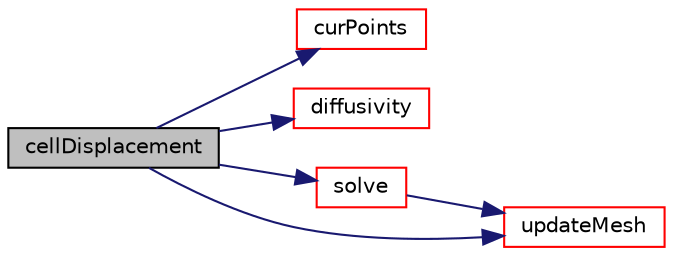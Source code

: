 digraph "cellDisplacement"
{
  bgcolor="transparent";
  edge [fontname="Helvetica",fontsize="10",labelfontname="Helvetica",labelfontsize="10"];
  node [fontname="Helvetica",fontsize="10",shape=record];
  rankdir="LR";
  Node1 [label="cellDisplacement",height=0.2,width=0.4,color="black", fillcolor="grey75", style="filled", fontcolor="black"];
  Node1 -> Node2 [color="midnightblue",fontsize="10",style="solid",fontname="Helvetica"];
  Node2 [label="curPoints",height=0.2,width=0.4,color="red",URL="$a00551.html#a897bb9550f17845c9ab361582659cbee",tooltip="Return point location obtained from the current motion field. "];
  Node1 -> Node3 [color="midnightblue",fontsize="10",style="solid",fontname="Helvetica"];
  Node3 [label="diffusivity",height=0.2,width=0.4,color="red",URL="$a00551.html#a93780261c69dfc2c80406791df4ec47a",tooltip="Return reference to the diffusivity field. "];
  Node1 -> Node4 [color="midnightblue",fontsize="10",style="solid",fontname="Helvetica"];
  Node4 [label="solve",height=0.2,width=0.4,color="red",URL="$a00551.html#af7d39f0eac0af0ed5785935ac72a1e7d",tooltip="Solve for motion. "];
  Node4 -> Node5 [color="midnightblue",fontsize="10",style="solid",fontname="Helvetica"];
  Node5 [label="updateMesh",height=0.2,width=0.4,color="red",URL="$a00551.html#ad57565956fd4064299f4bd3c4eebb1d4",tooltip="Update topology. "];
  Node1 -> Node5 [color="midnightblue",fontsize="10",style="solid",fontname="Helvetica"];
}

